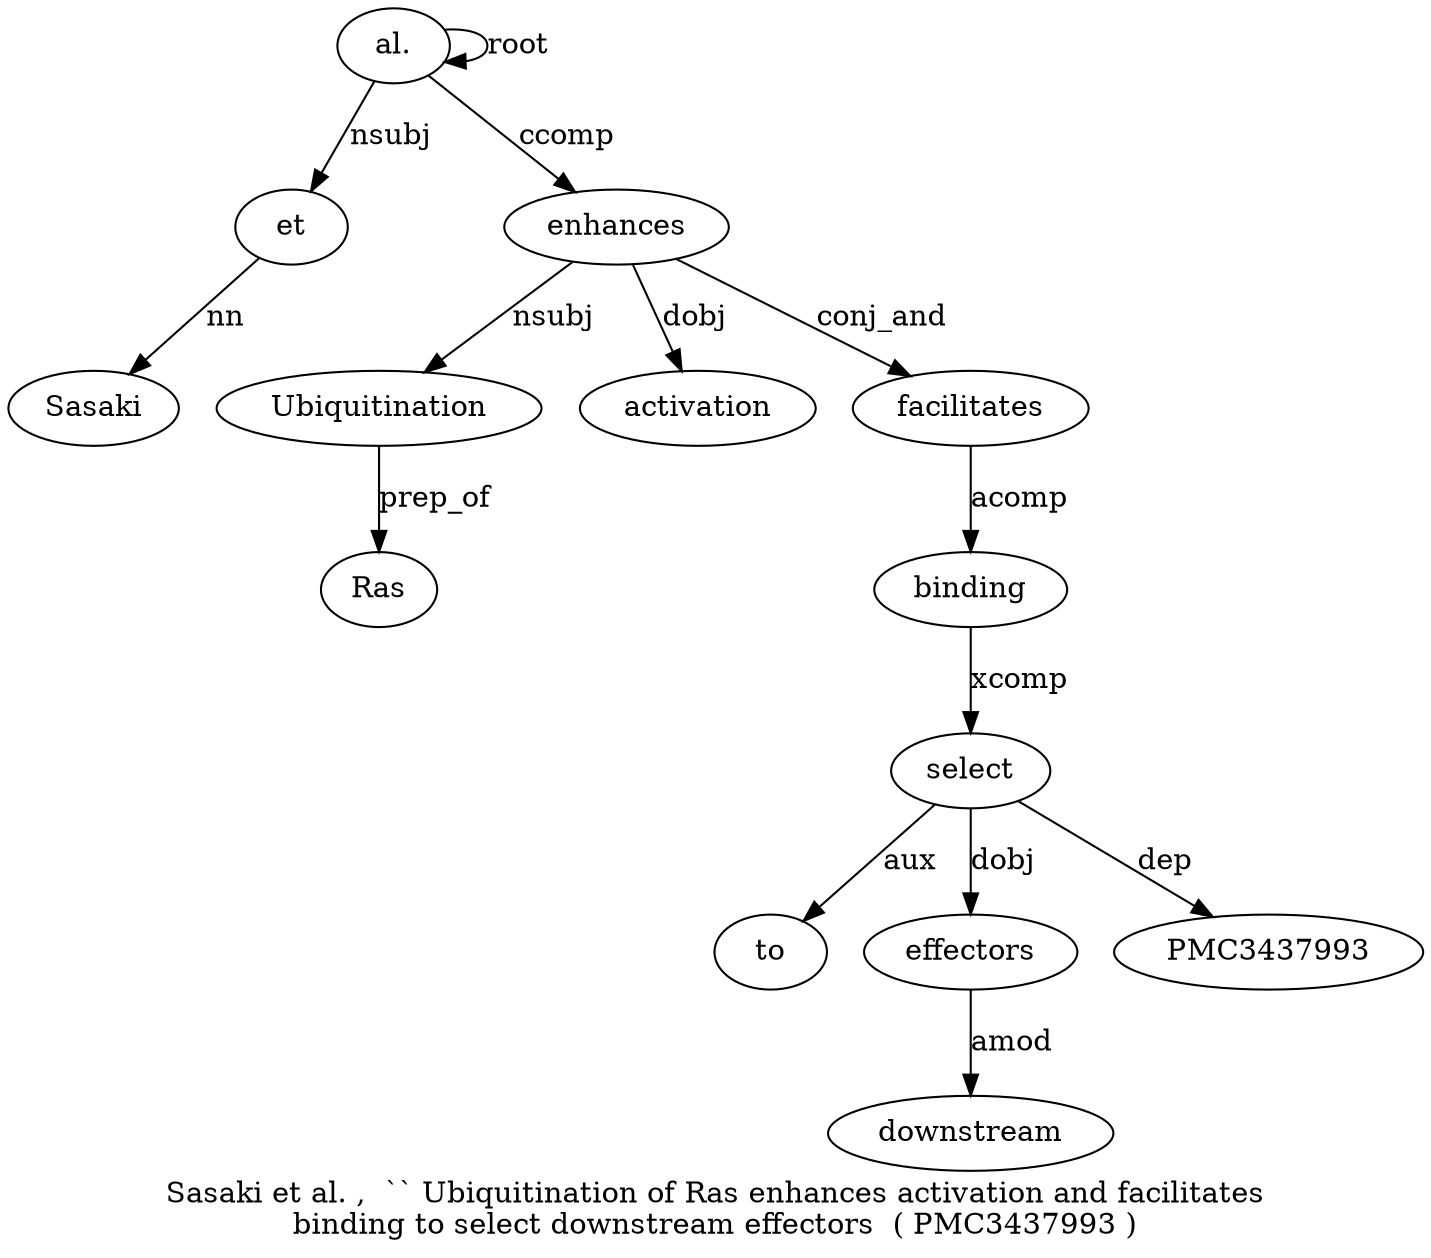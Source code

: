 digraph "Sasaki et al. ,  `` Ubiquitination of Ras enhances activation and facilitates binding to select downstream effectors  ( PMC3437993 )" {
label="Sasaki et al. ,  `` Ubiquitination of Ras enhances activation and facilitates
binding to select downstream effectors  ( PMC3437993 )";
et2 [style=filled, fillcolor=white, label=et];
Sasaki1 [style=filled, fillcolor=white, label=Sasaki];
et2 -> Sasaki1  [label=nn];
"al.3" [style=filled, fillcolor=white, label="al."];
"al.3" -> et2  [label=nsubj];
"al.3" -> "al.3"  [label=root];
enhances9 [style=filled, fillcolor=white, label=enhances];
Ubiquitination6 [style=filled, fillcolor=white, label=Ubiquitination];
enhances9 -> Ubiquitination6  [label=nsubj];
Ras8 [style=filled, fillcolor=white, label=Ras];
Ubiquitination6 -> Ras8  [label=prep_of];
"al.3" -> enhances9  [label=ccomp];
activation10 [style=filled, fillcolor=white, label=activation];
enhances9 -> activation10  [label=dobj];
facilitates12 [style=filled, fillcolor=white, label=facilitates];
enhances9 -> facilitates12  [label=conj_and];
binding13 [style=filled, fillcolor=white, label=binding];
facilitates12 -> binding13  [label=acomp];
select15 [style=filled, fillcolor=white, label=select];
to14 [style=filled, fillcolor=white, label=to];
select15 -> to14  [label=aux];
binding13 -> select15  [label=xcomp];
effectors17 [style=filled, fillcolor=white, label=effectors];
downstream16 [style=filled, fillcolor=white, label=downstream];
effectors17 -> downstream16  [label=amod];
select15 -> effectors17  [label=dobj];
PMC343799320 [style=filled, fillcolor=white, label=PMC3437993];
select15 -> PMC343799320  [label=dep];
}
